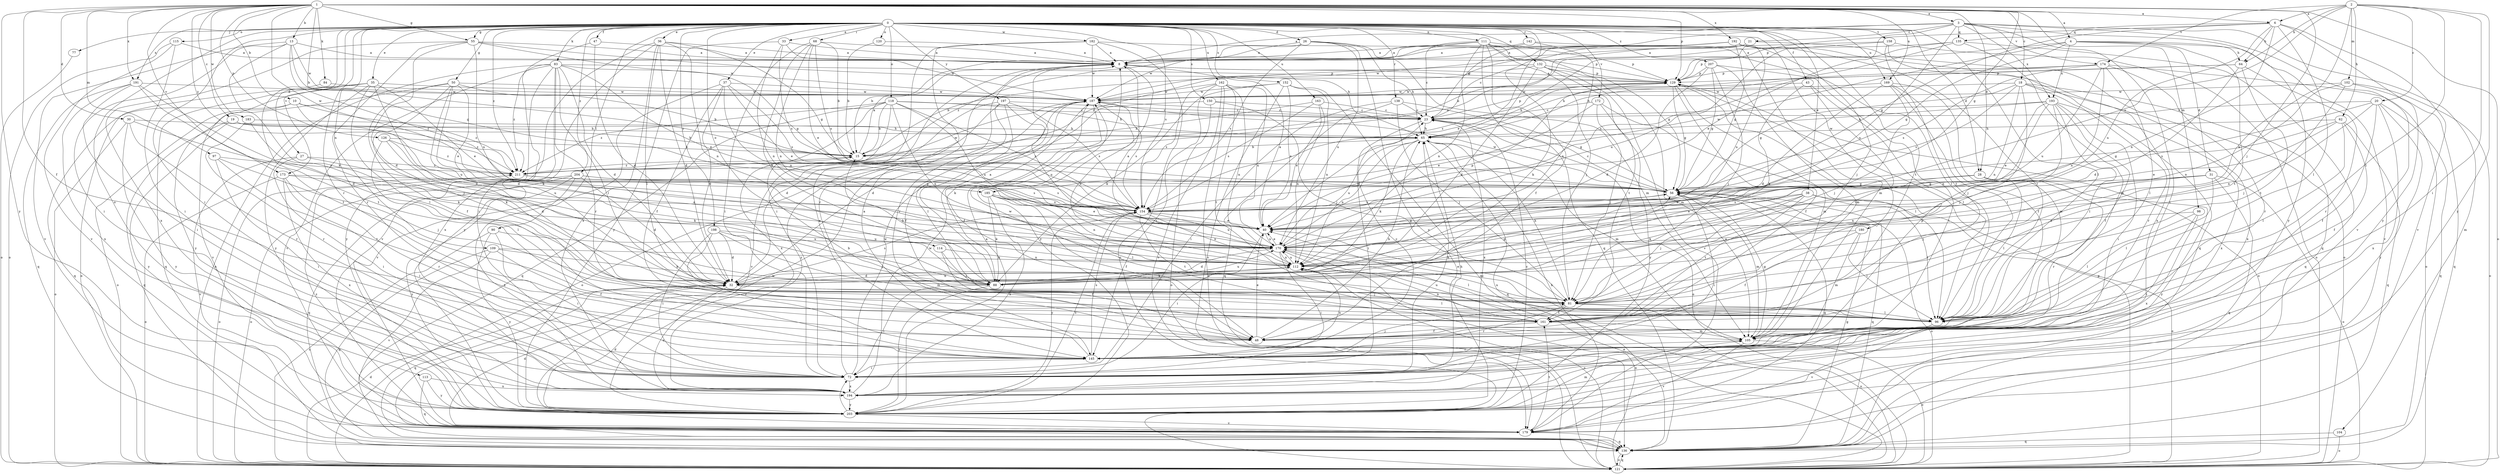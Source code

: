 strict digraph  {
0;
1;
2;
3;
4;
6;
8;
10;
13;
15;
18;
19;
20;
21;
23;
26;
27;
28;
30;
31;
32;
33;
35;
36;
37;
38;
40;
43;
47;
48;
50;
55;
56;
62;
64;
65;
68;
72;
77;
81;
83;
84;
88;
90;
96;
97;
98;
102;
104;
105;
109;
111;
112;
113;
114;
115;
118;
120;
121;
126;
129;
132;
135;
136;
138;
142;
145;
150;
152;
154;
158;
161;
162;
163;
169;
170;
172;
173;
174;
179;
180;
182;
183;
185;
187;
191;
192;
193;
194;
197;
198;
203;
204;
207;
211;
0 -> 26  [label=d];
0 -> 27  [label=d];
0 -> 28  [label=d];
0 -> 33  [label=e];
0 -> 35  [label=e];
0 -> 36  [label=e];
0 -> 37  [label=e];
0 -> 38  [label=e];
0 -> 40  [label=e];
0 -> 43  [label=f];
0 -> 47  [label=f];
0 -> 50  [label=g];
0 -> 55  [label=g];
0 -> 68  [label=i];
0 -> 72  [label=i];
0 -> 77  [label=j];
0 -> 83  [label=k];
0 -> 90  [label=l];
0 -> 96  [label=l];
0 -> 109  [label=n];
0 -> 111  [label=n];
0 -> 113  [label=o];
0 -> 114  [label=o];
0 -> 115  [label=o];
0 -> 118  [label=o];
0 -> 120  [label=o];
0 -> 132  [label=q];
0 -> 138  [label=r];
0 -> 142  [label=r];
0 -> 145  [label=r];
0 -> 150  [label=s];
0 -> 152  [label=s];
0 -> 154  [label=s];
0 -> 158  [label=t];
0 -> 161  [label=t];
0 -> 162  [label=u];
0 -> 163  [label=u];
0 -> 169  [label=u];
0 -> 172  [label=v];
0 -> 173  [label=v];
0 -> 180  [label=w];
0 -> 182  [label=w];
0 -> 191  [label=x];
0 -> 197  [label=y];
0 -> 198  [label=y];
0 -> 204  [label=z];
0 -> 207  [label=z];
0 -> 211  [label=z];
1 -> 3  [label=a];
1 -> 4  [label=a];
1 -> 6  [label=a];
1 -> 10  [label=b];
1 -> 13  [label=b];
1 -> 15  [label=b];
1 -> 18  [label=c];
1 -> 19  [label=c];
1 -> 28  [label=d];
1 -> 30  [label=d];
1 -> 48  [label=f];
1 -> 55  [label=g];
1 -> 56  [label=g];
1 -> 81  [label=j];
1 -> 84  [label=k];
1 -> 97  [label=m];
1 -> 98  [label=m];
1 -> 121  [label=o];
1 -> 126  [label=p];
1 -> 129  [label=p];
1 -> 169  [label=u];
1 -> 173  [label=v];
1 -> 183  [label=w];
1 -> 185  [label=w];
1 -> 191  [label=x];
1 -> 192  [label=x];
1 -> 203  [label=y];
1 -> 211  [label=z];
2 -> 6  [label=a];
2 -> 20  [label=c];
2 -> 62  [label=h];
2 -> 64  [label=h];
2 -> 72  [label=i];
2 -> 88  [label=k];
2 -> 96  [label=l];
2 -> 102  [label=m];
2 -> 154  [label=s];
2 -> 174  [label=v];
2 -> 203  [label=y];
3 -> 8  [label=a];
3 -> 21  [label=c];
3 -> 23  [label=c];
3 -> 40  [label=e];
3 -> 72  [label=i];
3 -> 104  [label=m];
3 -> 135  [label=q];
3 -> 170  [label=u];
3 -> 174  [label=v];
3 -> 179  [label=v];
3 -> 193  [label=x];
3 -> 203  [label=y];
4 -> 31  [label=d];
4 -> 56  [label=g];
4 -> 64  [label=h];
4 -> 129  [label=p];
4 -> 161  [label=t];
4 -> 179  [label=v];
4 -> 185  [label=w];
4 -> 193  [label=x];
6 -> 56  [label=g];
6 -> 64  [label=h];
6 -> 96  [label=l];
6 -> 112  [label=n];
6 -> 129  [label=p];
6 -> 135  [label=q];
6 -> 170  [label=u];
6 -> 179  [label=v];
6 -> 203  [label=y];
8 -> 129  [label=p];
8 -> 145  [label=r];
8 -> 203  [label=y];
10 -> 23  [label=c];
10 -> 121  [label=o];
10 -> 136  [label=q];
10 -> 170  [label=u];
10 -> 211  [label=z];
13 -> 8  [label=a];
13 -> 56  [label=g];
13 -> 72  [label=i];
13 -> 88  [label=k];
13 -> 154  [label=s];
13 -> 179  [label=v];
13 -> 187  [label=w];
15 -> 8  [label=a];
15 -> 211  [label=z];
18 -> 56  [label=g];
18 -> 81  [label=j];
18 -> 112  [label=n];
18 -> 136  [label=q];
18 -> 145  [label=r];
18 -> 154  [label=s];
18 -> 187  [label=w];
18 -> 194  [label=x];
19 -> 15  [label=b];
19 -> 65  [label=h];
19 -> 136  [label=q];
19 -> 203  [label=y];
19 -> 211  [label=z];
20 -> 23  [label=c];
20 -> 48  [label=f];
20 -> 112  [label=n];
20 -> 136  [label=q];
20 -> 154  [label=s];
20 -> 194  [label=x];
20 -> 203  [label=y];
21 -> 8  [label=a];
21 -> 121  [label=o];
21 -> 154  [label=s];
21 -> 211  [label=z];
23 -> 65  [label=h];
23 -> 72  [label=i];
23 -> 121  [label=o];
23 -> 129  [label=p];
23 -> 194  [label=x];
26 -> 8  [label=a];
26 -> 15  [label=b];
26 -> 65  [label=h];
26 -> 105  [label=m];
26 -> 154  [label=s];
26 -> 170  [label=u];
26 -> 203  [label=y];
27 -> 72  [label=i];
27 -> 88  [label=k];
27 -> 179  [label=v];
27 -> 211  [label=z];
28 -> 40  [label=e];
28 -> 56  [label=g];
28 -> 96  [label=l];
28 -> 145  [label=r];
28 -> 203  [label=y];
30 -> 65  [label=h];
30 -> 88  [label=k];
30 -> 121  [label=o];
30 -> 145  [label=r];
30 -> 203  [label=y];
31 -> 56  [label=g];
31 -> 81  [label=j];
31 -> 96  [label=l];
31 -> 112  [label=n];
31 -> 121  [label=o];
31 -> 136  [label=q];
32 -> 81  [label=j];
32 -> 96  [label=l];
32 -> 112  [label=n];
32 -> 136  [label=q];
32 -> 154  [label=s];
32 -> 194  [label=x];
33 -> 8  [label=a];
33 -> 112  [label=n];
33 -> 154  [label=s];
33 -> 187  [label=w];
33 -> 203  [label=y];
35 -> 32  [label=d];
35 -> 40  [label=e];
35 -> 96  [label=l];
35 -> 121  [label=o];
35 -> 136  [label=q];
35 -> 179  [label=v];
35 -> 187  [label=w];
35 -> 203  [label=y];
36 -> 8  [label=a];
36 -> 32  [label=d];
36 -> 56  [label=g];
36 -> 96  [label=l];
36 -> 112  [label=n];
36 -> 179  [label=v];
36 -> 194  [label=x];
36 -> 203  [label=y];
37 -> 32  [label=d];
37 -> 40  [label=e];
37 -> 48  [label=f];
37 -> 154  [label=s];
37 -> 170  [label=u];
37 -> 179  [label=v];
37 -> 187  [label=w];
38 -> 40  [label=e];
38 -> 81  [label=j];
38 -> 88  [label=k];
38 -> 96  [label=l];
38 -> 121  [label=o];
38 -> 154  [label=s];
38 -> 161  [label=t];
40 -> 8  [label=a];
40 -> 72  [label=i];
40 -> 170  [label=u];
43 -> 88  [label=k];
43 -> 96  [label=l];
43 -> 161  [label=t];
43 -> 187  [label=w];
47 -> 8  [label=a];
47 -> 32  [label=d];
47 -> 72  [label=i];
48 -> 15  [label=b];
48 -> 40  [label=e];
48 -> 65  [label=h];
50 -> 15  [label=b];
50 -> 32  [label=d];
50 -> 40  [label=e];
50 -> 48  [label=f];
50 -> 81  [label=j];
50 -> 88  [label=k];
50 -> 187  [label=w];
50 -> 203  [label=y];
55 -> 8  [label=a];
55 -> 32  [label=d];
55 -> 65  [label=h];
55 -> 145  [label=r];
55 -> 170  [label=u];
55 -> 187  [label=w];
55 -> 194  [label=x];
56 -> 23  [label=c];
56 -> 72  [label=i];
56 -> 105  [label=m];
56 -> 121  [label=o];
56 -> 136  [label=q];
56 -> 154  [label=s];
56 -> 187  [label=w];
62 -> 40  [label=e];
62 -> 48  [label=f];
62 -> 56  [label=g];
62 -> 65  [label=h];
62 -> 96  [label=l];
62 -> 136  [label=q];
64 -> 32  [label=d];
64 -> 65  [label=h];
64 -> 129  [label=p];
64 -> 145  [label=r];
64 -> 161  [label=t];
65 -> 15  [label=b];
65 -> 88  [label=k];
65 -> 105  [label=m];
65 -> 112  [label=n];
65 -> 136  [label=q];
65 -> 170  [label=u];
68 -> 8  [label=a];
68 -> 15  [label=b];
68 -> 40  [label=e];
68 -> 72  [label=i];
68 -> 88  [label=k];
68 -> 112  [label=n];
68 -> 154  [label=s];
72 -> 8  [label=a];
72 -> 65  [label=h];
72 -> 187  [label=w];
72 -> 194  [label=x];
77 -> 121  [label=o];
81 -> 40  [label=e];
81 -> 65  [label=h];
81 -> 96  [label=l];
81 -> 121  [label=o];
81 -> 145  [label=r];
81 -> 161  [label=t];
81 -> 170  [label=u];
83 -> 32  [label=d];
83 -> 40  [label=e];
83 -> 56  [label=g];
83 -> 96  [label=l];
83 -> 121  [label=o];
83 -> 129  [label=p];
83 -> 145  [label=r];
83 -> 179  [label=v];
83 -> 194  [label=x];
83 -> 203  [label=y];
83 -> 211  [label=z];
84 -> 161  [label=t];
84 -> 187  [label=w];
88 -> 8  [label=a];
88 -> 15  [label=b];
88 -> 56  [label=g];
88 -> 72  [label=i];
88 -> 170  [label=u];
88 -> 203  [label=y];
90 -> 72  [label=i];
90 -> 121  [label=o];
90 -> 170  [label=u];
90 -> 203  [label=y];
96 -> 170  [label=u];
96 -> 179  [label=v];
97 -> 72  [label=i];
97 -> 81  [label=j];
97 -> 161  [label=t];
97 -> 211  [label=z];
98 -> 40  [label=e];
98 -> 72  [label=i];
98 -> 96  [label=l];
98 -> 194  [label=x];
102 -> 81  [label=j];
102 -> 112  [label=n];
102 -> 121  [label=o];
102 -> 136  [label=q];
102 -> 187  [label=w];
104 -> 121  [label=o];
104 -> 136  [label=q];
105 -> 56  [label=g];
105 -> 121  [label=o];
105 -> 145  [label=r];
105 -> 179  [label=v];
109 -> 48  [label=f];
109 -> 88  [label=k];
109 -> 112  [label=n];
109 -> 136  [label=q];
109 -> 179  [label=v];
111 -> 8  [label=a];
111 -> 23  [label=c];
111 -> 48  [label=f];
111 -> 56  [label=g];
111 -> 81  [label=j];
111 -> 96  [label=l];
111 -> 112  [label=n];
111 -> 129  [label=p];
111 -> 136  [label=q];
111 -> 187  [label=w];
112 -> 32  [label=d];
112 -> 88  [label=k];
112 -> 121  [label=o];
112 -> 170  [label=u];
113 -> 136  [label=q];
113 -> 194  [label=x];
113 -> 203  [label=y];
114 -> 48  [label=f];
114 -> 81  [label=j];
114 -> 112  [label=n];
115 -> 8  [label=a];
115 -> 72  [label=i];
115 -> 121  [label=o];
115 -> 179  [label=v];
118 -> 15  [label=b];
118 -> 23  [label=c];
118 -> 65  [label=h];
118 -> 112  [label=n];
118 -> 136  [label=q];
118 -> 154  [label=s];
118 -> 170  [label=u];
118 -> 179  [label=v];
118 -> 194  [label=x];
118 -> 211  [label=z];
120 -> 8  [label=a];
120 -> 15  [label=b];
121 -> 32  [label=d];
121 -> 40  [label=e];
121 -> 112  [label=n];
121 -> 129  [label=p];
121 -> 136  [label=q];
126 -> 15  [label=b];
126 -> 32  [label=d];
126 -> 96  [label=l];
126 -> 170  [label=u];
126 -> 211  [label=z];
129 -> 8  [label=a];
129 -> 48  [label=f];
129 -> 56  [label=g];
129 -> 65  [label=h];
129 -> 105  [label=m];
129 -> 121  [label=o];
129 -> 187  [label=w];
132 -> 15  [label=b];
132 -> 32  [label=d];
132 -> 88  [label=k];
132 -> 105  [label=m];
132 -> 129  [label=p];
132 -> 161  [label=t];
132 -> 179  [label=v];
135 -> 8  [label=a];
135 -> 15  [label=b];
135 -> 105  [label=m];
135 -> 136  [label=q];
135 -> 154  [label=s];
136 -> 56  [label=g];
136 -> 121  [label=o];
136 -> 187  [label=w];
138 -> 23  [label=c];
138 -> 56  [label=g];
138 -> 72  [label=i];
138 -> 81  [label=j];
138 -> 136  [label=q];
142 -> 8  [label=a];
142 -> 105  [label=m];
142 -> 112  [label=n];
142 -> 211  [label=z];
145 -> 8  [label=a];
145 -> 23  [label=c];
145 -> 72  [label=i];
145 -> 81  [label=j];
145 -> 112  [label=n];
145 -> 129  [label=p];
145 -> 154  [label=s];
150 -> 23  [label=c];
150 -> 32  [label=d];
150 -> 81  [label=j];
150 -> 121  [label=o];
152 -> 40  [label=e];
152 -> 88  [label=k];
152 -> 112  [label=n];
152 -> 121  [label=o];
152 -> 179  [label=v];
152 -> 187  [label=w];
154 -> 40  [label=e];
154 -> 112  [label=n];
154 -> 161  [label=t];
154 -> 170  [label=u];
154 -> 203  [label=y];
158 -> 8  [label=a];
158 -> 121  [label=o];
158 -> 136  [label=q];
158 -> 161  [label=t];
158 -> 170  [label=u];
161 -> 48  [label=f];
161 -> 105  [label=m];
161 -> 112  [label=n];
161 -> 170  [label=u];
161 -> 187  [label=w];
162 -> 112  [label=n];
162 -> 121  [label=o];
162 -> 145  [label=r];
162 -> 154  [label=s];
162 -> 161  [label=t];
162 -> 170  [label=u];
162 -> 179  [label=v];
162 -> 187  [label=w];
163 -> 15  [label=b];
163 -> 23  [label=c];
163 -> 40  [label=e];
163 -> 112  [label=n];
163 -> 154  [label=s];
169 -> 32  [label=d];
169 -> 48  [label=f];
169 -> 81  [label=j];
169 -> 96  [label=l];
169 -> 105  [label=m];
169 -> 187  [label=w];
170 -> 8  [label=a];
170 -> 32  [label=d];
170 -> 40  [label=e];
170 -> 56  [label=g];
170 -> 72  [label=i];
170 -> 96  [label=l];
170 -> 112  [label=n];
170 -> 129  [label=p];
172 -> 23  [label=c];
172 -> 40  [label=e];
172 -> 81  [label=j];
172 -> 96  [label=l];
172 -> 203  [label=y];
173 -> 40  [label=e];
173 -> 56  [label=g];
173 -> 72  [label=i];
173 -> 121  [label=o];
173 -> 145  [label=r];
173 -> 194  [label=x];
174 -> 65  [label=h];
174 -> 96  [label=l];
174 -> 112  [label=n];
174 -> 121  [label=o];
174 -> 129  [label=p];
174 -> 145  [label=r];
174 -> 154  [label=s];
174 -> 170  [label=u];
179 -> 32  [label=d];
179 -> 56  [label=g];
179 -> 65  [label=h];
179 -> 136  [label=q];
179 -> 161  [label=t];
180 -> 48  [label=f];
180 -> 96  [label=l];
180 -> 105  [label=m];
180 -> 170  [label=u];
182 -> 8  [label=a];
182 -> 72  [label=i];
182 -> 121  [label=o];
182 -> 129  [label=p];
182 -> 145  [label=r];
182 -> 187  [label=w];
183 -> 65  [label=h];
183 -> 88  [label=k];
183 -> 145  [label=r];
185 -> 40  [label=e];
185 -> 48  [label=f];
185 -> 88  [label=k];
185 -> 96  [label=l];
185 -> 112  [label=n];
185 -> 154  [label=s];
185 -> 194  [label=x];
187 -> 23  [label=c];
187 -> 48  [label=f];
187 -> 88  [label=k];
187 -> 112  [label=n];
187 -> 121  [label=o];
187 -> 154  [label=s];
191 -> 32  [label=d];
191 -> 72  [label=i];
191 -> 136  [label=q];
191 -> 161  [label=t];
191 -> 187  [label=w];
191 -> 194  [label=x];
192 -> 8  [label=a];
192 -> 23  [label=c];
192 -> 56  [label=g];
192 -> 81  [label=j];
192 -> 96  [label=l];
192 -> 170  [label=u];
192 -> 187  [label=w];
192 -> 194  [label=x];
192 -> 211  [label=z];
193 -> 23  [label=c];
193 -> 40  [label=e];
193 -> 48  [label=f];
193 -> 65  [label=h];
193 -> 72  [label=i];
193 -> 81  [label=j];
193 -> 96  [label=l];
193 -> 112  [label=n];
193 -> 194  [label=x];
194 -> 65  [label=h];
194 -> 187  [label=w];
194 -> 203  [label=y];
197 -> 23  [label=c];
197 -> 32  [label=d];
197 -> 48  [label=f];
197 -> 96  [label=l];
197 -> 154  [label=s];
197 -> 170  [label=u];
197 -> 203  [label=y];
198 -> 32  [label=d];
198 -> 72  [label=i];
198 -> 81  [label=j];
198 -> 105  [label=m];
198 -> 145  [label=r];
198 -> 170  [label=u];
203 -> 8  [label=a];
203 -> 23  [label=c];
203 -> 32  [label=d];
203 -> 72  [label=i];
203 -> 105  [label=m];
203 -> 154  [label=s];
203 -> 179  [label=v];
203 -> 211  [label=z];
204 -> 32  [label=d];
204 -> 56  [label=g];
204 -> 121  [label=o];
204 -> 136  [label=q];
204 -> 154  [label=s];
204 -> 194  [label=x];
204 -> 203  [label=y];
207 -> 32  [label=d];
207 -> 56  [label=g];
207 -> 72  [label=i];
207 -> 81  [label=j];
207 -> 105  [label=m];
207 -> 129  [label=p];
211 -> 56  [label=g];
211 -> 121  [label=o];
211 -> 154  [label=s];
211 -> 187  [label=w];
}
